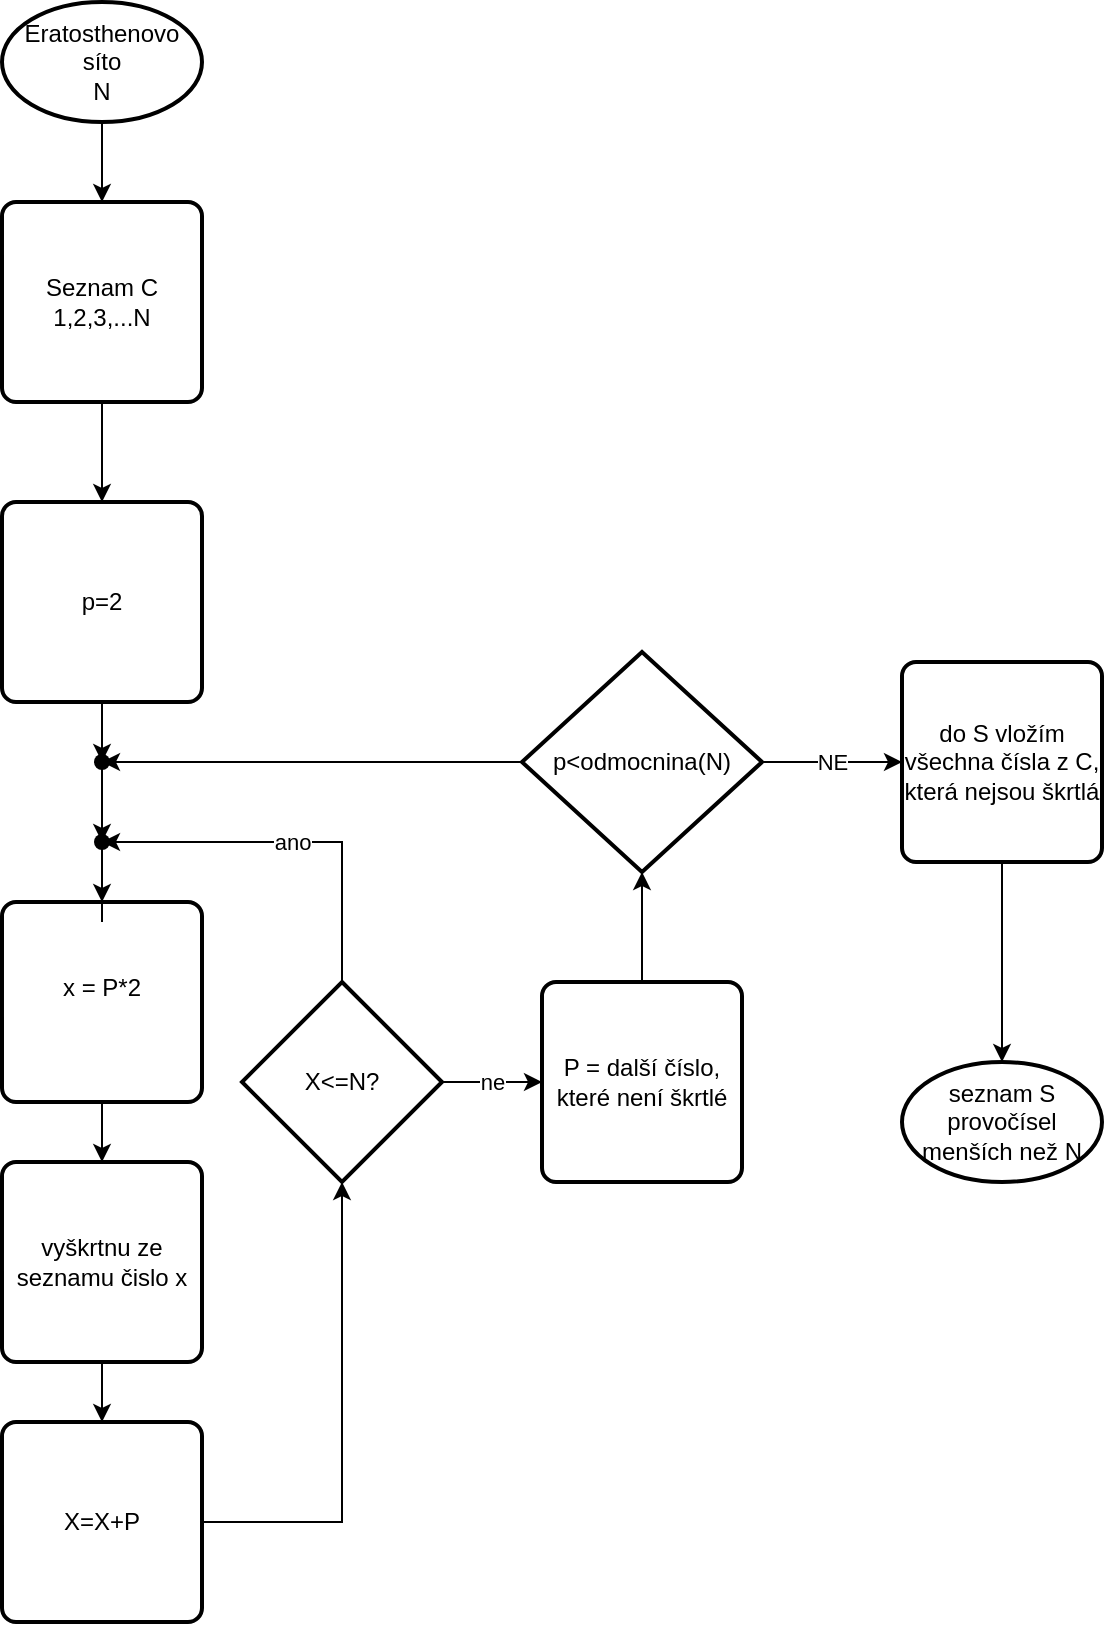 <mxfile version="20.6.2" type="device"><diagram id="taovknfQxFwb4meA0HDN" name="Stránka-1"><mxGraphModel dx="1632" dy="2102" grid="1" gridSize="10" guides="1" tooltips="1" connect="1" arrows="1" fold="1" page="1" pageScale="1" pageWidth="827" pageHeight="1169" math="0" shadow="0"><root><mxCell id="0"/><mxCell id="1" parent="0"/><mxCell id="L-OtUfttnbRjuY7wgtNf-31" style="edgeStyle=orthogonalEdgeStyle;rounded=0;orthogonalLoop=1;jettySize=auto;html=1;entryX=0.5;entryY=0;entryDx=0;entryDy=0;" edge="1" parent="1" source="L-OtUfttnbRjuY7wgtNf-2" target="L-OtUfttnbRjuY7wgtNf-4"><mxGeometry relative="1" as="geometry"/></mxCell><mxCell id="L-OtUfttnbRjuY7wgtNf-2" value="&lt;div&gt;Eratosthenovo síto&lt;/div&gt;&lt;div&gt;N&lt;br&gt;&lt;/div&gt;" style="strokeWidth=2;html=1;shape=mxgraph.flowchart.start_1;whiteSpace=wrap;" vertex="1" parent="1"><mxGeometry x="80" y="-40" width="100" height="60" as="geometry"/></mxCell><mxCell id="L-OtUfttnbRjuY7wgtNf-3" value="seznam S provočísel menších než N" style="strokeWidth=2;html=1;shape=mxgraph.flowchart.start_1;whiteSpace=wrap;" vertex="1" parent="1"><mxGeometry x="530" y="490" width="100" height="60" as="geometry"/></mxCell><mxCell id="L-OtUfttnbRjuY7wgtNf-32" value="" style="edgeStyle=orthogonalEdgeStyle;rounded=0;orthogonalLoop=1;jettySize=auto;html=1;" edge="1" parent="1" source="L-OtUfttnbRjuY7wgtNf-4" target="L-OtUfttnbRjuY7wgtNf-5"><mxGeometry relative="1" as="geometry"/></mxCell><mxCell id="L-OtUfttnbRjuY7wgtNf-4" value="&lt;div&gt;Seznam C &lt;br&gt;&lt;/div&gt;&lt;div&gt;1,2,3,...N&lt;br&gt;&lt;/div&gt;" style="rounded=1;whiteSpace=wrap;html=1;absoluteArcSize=1;arcSize=14;strokeWidth=2;" vertex="1" parent="1"><mxGeometry x="80" y="60" width="100" height="100" as="geometry"/></mxCell><mxCell id="L-OtUfttnbRjuY7wgtNf-34" value="" style="edgeStyle=orthogonalEdgeStyle;rounded=0;orthogonalLoop=1;jettySize=auto;html=1;" edge="1" parent="1" source="L-OtUfttnbRjuY7wgtNf-5" target="L-OtUfttnbRjuY7wgtNf-33"><mxGeometry relative="1" as="geometry"/></mxCell><mxCell id="L-OtUfttnbRjuY7wgtNf-5" value="&lt;div&gt;p=2&lt;/div&gt;" style="rounded=1;whiteSpace=wrap;html=1;absoluteArcSize=1;arcSize=14;strokeWidth=2;" vertex="1" parent="1"><mxGeometry x="80" y="210" width="100" height="100" as="geometry"/></mxCell><mxCell id="L-OtUfttnbRjuY7wgtNf-21" value="" style="edgeStyle=orthogonalEdgeStyle;rounded=0;orthogonalLoop=1;jettySize=auto;html=1;" edge="1" parent="1" source="L-OtUfttnbRjuY7wgtNf-6" target="L-OtUfttnbRjuY7wgtNf-7"><mxGeometry relative="1" as="geometry"/></mxCell><mxCell id="L-OtUfttnbRjuY7wgtNf-6" value="&lt;div&gt;vyškrtnu ze seznamu čislo x&lt;br&gt;&lt;/div&gt;" style="rounded=1;whiteSpace=wrap;html=1;absoluteArcSize=1;arcSize=14;strokeWidth=2;" vertex="1" parent="1"><mxGeometry x="80" y="540" width="100" height="100" as="geometry"/></mxCell><mxCell id="L-OtUfttnbRjuY7wgtNf-23" value="" style="edgeStyle=orthogonalEdgeStyle;rounded=0;orthogonalLoop=1;jettySize=auto;html=1;entryX=0.5;entryY=1;entryDx=0;entryDy=0;entryPerimeter=0;" edge="1" parent="1" source="L-OtUfttnbRjuY7wgtNf-7" target="L-OtUfttnbRjuY7wgtNf-8"><mxGeometry relative="1" as="geometry"><mxPoint x="310" y="980" as="targetPoint"/></mxGeometry></mxCell><mxCell id="L-OtUfttnbRjuY7wgtNf-7" value="X=X+P" style="rounded=1;whiteSpace=wrap;html=1;absoluteArcSize=1;arcSize=14;strokeWidth=2;" vertex="1" parent="1"><mxGeometry x="80" y="670" width="100" height="100" as="geometry"/></mxCell><mxCell id="L-OtUfttnbRjuY7wgtNf-18" value="ano" style="edgeStyle=orthogonalEdgeStyle;rounded=0;orthogonalLoop=1;jettySize=auto;html=1;exitX=0.5;exitY=0;exitDx=0;exitDy=0;exitPerimeter=0;" edge="1" parent="1" source="L-OtUfttnbRjuY7wgtNf-8" target="L-OtUfttnbRjuY7wgtNf-15"><mxGeometry relative="1" as="geometry"><mxPoint x="300" y="400" as="sourcePoint"/><mxPoint x="320" y="560" as="targetPoint"/><Array as="points"><mxPoint x="250" y="380"/></Array></mxGeometry></mxCell><mxCell id="L-OtUfttnbRjuY7wgtNf-24" value="ne" style="edgeStyle=orthogonalEdgeStyle;rounded=0;orthogonalLoop=1;jettySize=auto;html=1;" edge="1" parent="1" source="L-OtUfttnbRjuY7wgtNf-8" target="L-OtUfttnbRjuY7wgtNf-9"><mxGeometry relative="1" as="geometry"/></mxCell><mxCell id="L-OtUfttnbRjuY7wgtNf-8" value="X&amp;lt;=N?" style="strokeWidth=2;html=1;shape=mxgraph.flowchart.decision;whiteSpace=wrap;" vertex="1" parent="1"><mxGeometry x="200" y="450" width="100" height="100" as="geometry"/></mxCell><mxCell id="L-OtUfttnbRjuY7wgtNf-26" value="" style="edgeStyle=orthogonalEdgeStyle;rounded=0;orthogonalLoop=1;jettySize=auto;html=1;entryX=0.5;entryY=1;entryDx=0;entryDy=0;entryPerimeter=0;" edge="1" parent="1" source="L-OtUfttnbRjuY7wgtNf-9" target="L-OtUfttnbRjuY7wgtNf-13"><mxGeometry relative="1" as="geometry"><mxPoint x="440" y="390" as="targetPoint"/></mxGeometry></mxCell><mxCell id="L-OtUfttnbRjuY7wgtNf-9" value="P = další číslo, které není škrtlé" style="rounded=1;whiteSpace=wrap;html=1;absoluteArcSize=1;arcSize=14;strokeWidth=2;" vertex="1" parent="1"><mxGeometry x="350" y="450" width="100" height="100" as="geometry"/></mxCell><mxCell id="L-OtUfttnbRjuY7wgtNf-20" value="" style="edgeStyle=orthogonalEdgeStyle;rounded=0;orthogonalLoop=1;jettySize=auto;html=1;" edge="1" parent="1" source="L-OtUfttnbRjuY7wgtNf-12" target="L-OtUfttnbRjuY7wgtNf-6"><mxGeometry relative="1" as="geometry"/></mxCell><mxCell id="L-OtUfttnbRjuY7wgtNf-12" value="&lt;div&gt;x = P*2&lt;/div&gt;&lt;div&gt;&lt;br&gt;&lt;/div&gt;" style="rounded=1;whiteSpace=wrap;html=1;absoluteArcSize=1;arcSize=14;strokeWidth=2;" vertex="1" parent="1"><mxGeometry x="80" y="410" width="100" height="100" as="geometry"/></mxCell><mxCell id="L-OtUfttnbRjuY7wgtNf-28" value="NE" style="edgeStyle=orthogonalEdgeStyle;rounded=0;orthogonalLoop=1;jettySize=auto;html=1;entryX=0;entryY=0.5;entryDx=0;entryDy=0;" edge="1" parent="1" source="L-OtUfttnbRjuY7wgtNf-13" target="L-OtUfttnbRjuY7wgtNf-14"><mxGeometry relative="1" as="geometry"/></mxCell><mxCell id="L-OtUfttnbRjuY7wgtNf-36" style="edgeStyle=orthogonalEdgeStyle;rounded=0;orthogonalLoop=1;jettySize=auto;html=1;entryX=0.975;entryY=0.7;entryDx=0;entryDy=0;entryPerimeter=0;" edge="1" parent="1" source="L-OtUfttnbRjuY7wgtNf-13" target="L-OtUfttnbRjuY7wgtNf-33"><mxGeometry relative="1" as="geometry"/></mxCell><mxCell id="L-OtUfttnbRjuY7wgtNf-13" value="p&amp;lt;odmocnina(N)" style="strokeWidth=2;html=1;shape=mxgraph.flowchart.decision;whiteSpace=wrap;" vertex="1" parent="1"><mxGeometry x="340" y="285" width="120" height="110" as="geometry"/></mxCell><mxCell id="L-OtUfttnbRjuY7wgtNf-29" style="edgeStyle=orthogonalEdgeStyle;rounded=0;orthogonalLoop=1;jettySize=auto;html=1;" edge="1" parent="1" source="L-OtUfttnbRjuY7wgtNf-14" target="L-OtUfttnbRjuY7wgtNf-3"><mxGeometry relative="1" as="geometry"/></mxCell><mxCell id="L-OtUfttnbRjuY7wgtNf-14" value="do S vložím všechna čísla z C, která nejsou škrtlá" style="rounded=1;whiteSpace=wrap;html=1;absoluteArcSize=1;arcSize=14;strokeWidth=2;" vertex="1" parent="1"><mxGeometry x="530" y="290" width="100" height="100" as="geometry"/></mxCell><mxCell id="L-OtUfttnbRjuY7wgtNf-19" value="" style="edgeStyle=orthogonalEdgeStyle;rounded=0;orthogonalLoop=1;jettySize=auto;html=1;" edge="1" parent="1" source="L-OtUfttnbRjuY7wgtNf-15" target="L-OtUfttnbRjuY7wgtNf-12"><mxGeometry relative="1" as="geometry"/></mxCell><mxCell id="L-OtUfttnbRjuY7wgtNf-15" value="" style="shape=waypoint;sketch=0;size=6;pointerEvents=1;points=[];fillColor=default;resizable=0;rotatable=0;perimeter=centerPerimeter;snapToPoint=1;rounded=1;arcSize=14;strokeWidth=2;" vertex="1" parent="1"><mxGeometry x="110" y="360" width="40" height="40" as="geometry"/></mxCell><mxCell id="L-OtUfttnbRjuY7wgtNf-35" value="" style="edgeStyle=orthogonalEdgeStyle;rounded=0;orthogonalLoop=1;jettySize=auto;html=1;" edge="1" parent="1" source="L-OtUfttnbRjuY7wgtNf-33" target="L-OtUfttnbRjuY7wgtNf-15"><mxGeometry relative="1" as="geometry"/></mxCell><mxCell id="L-OtUfttnbRjuY7wgtNf-33" value="" style="shape=waypoint;sketch=0;size=6;pointerEvents=1;points=[];fillColor=default;resizable=0;rotatable=0;perimeter=centerPerimeter;snapToPoint=1;rounded=1;arcSize=14;strokeWidth=2;" vertex="1" parent="1"><mxGeometry x="110" y="320" width="40" height="40" as="geometry"/></mxCell></root></mxGraphModel></diagram></mxfile>